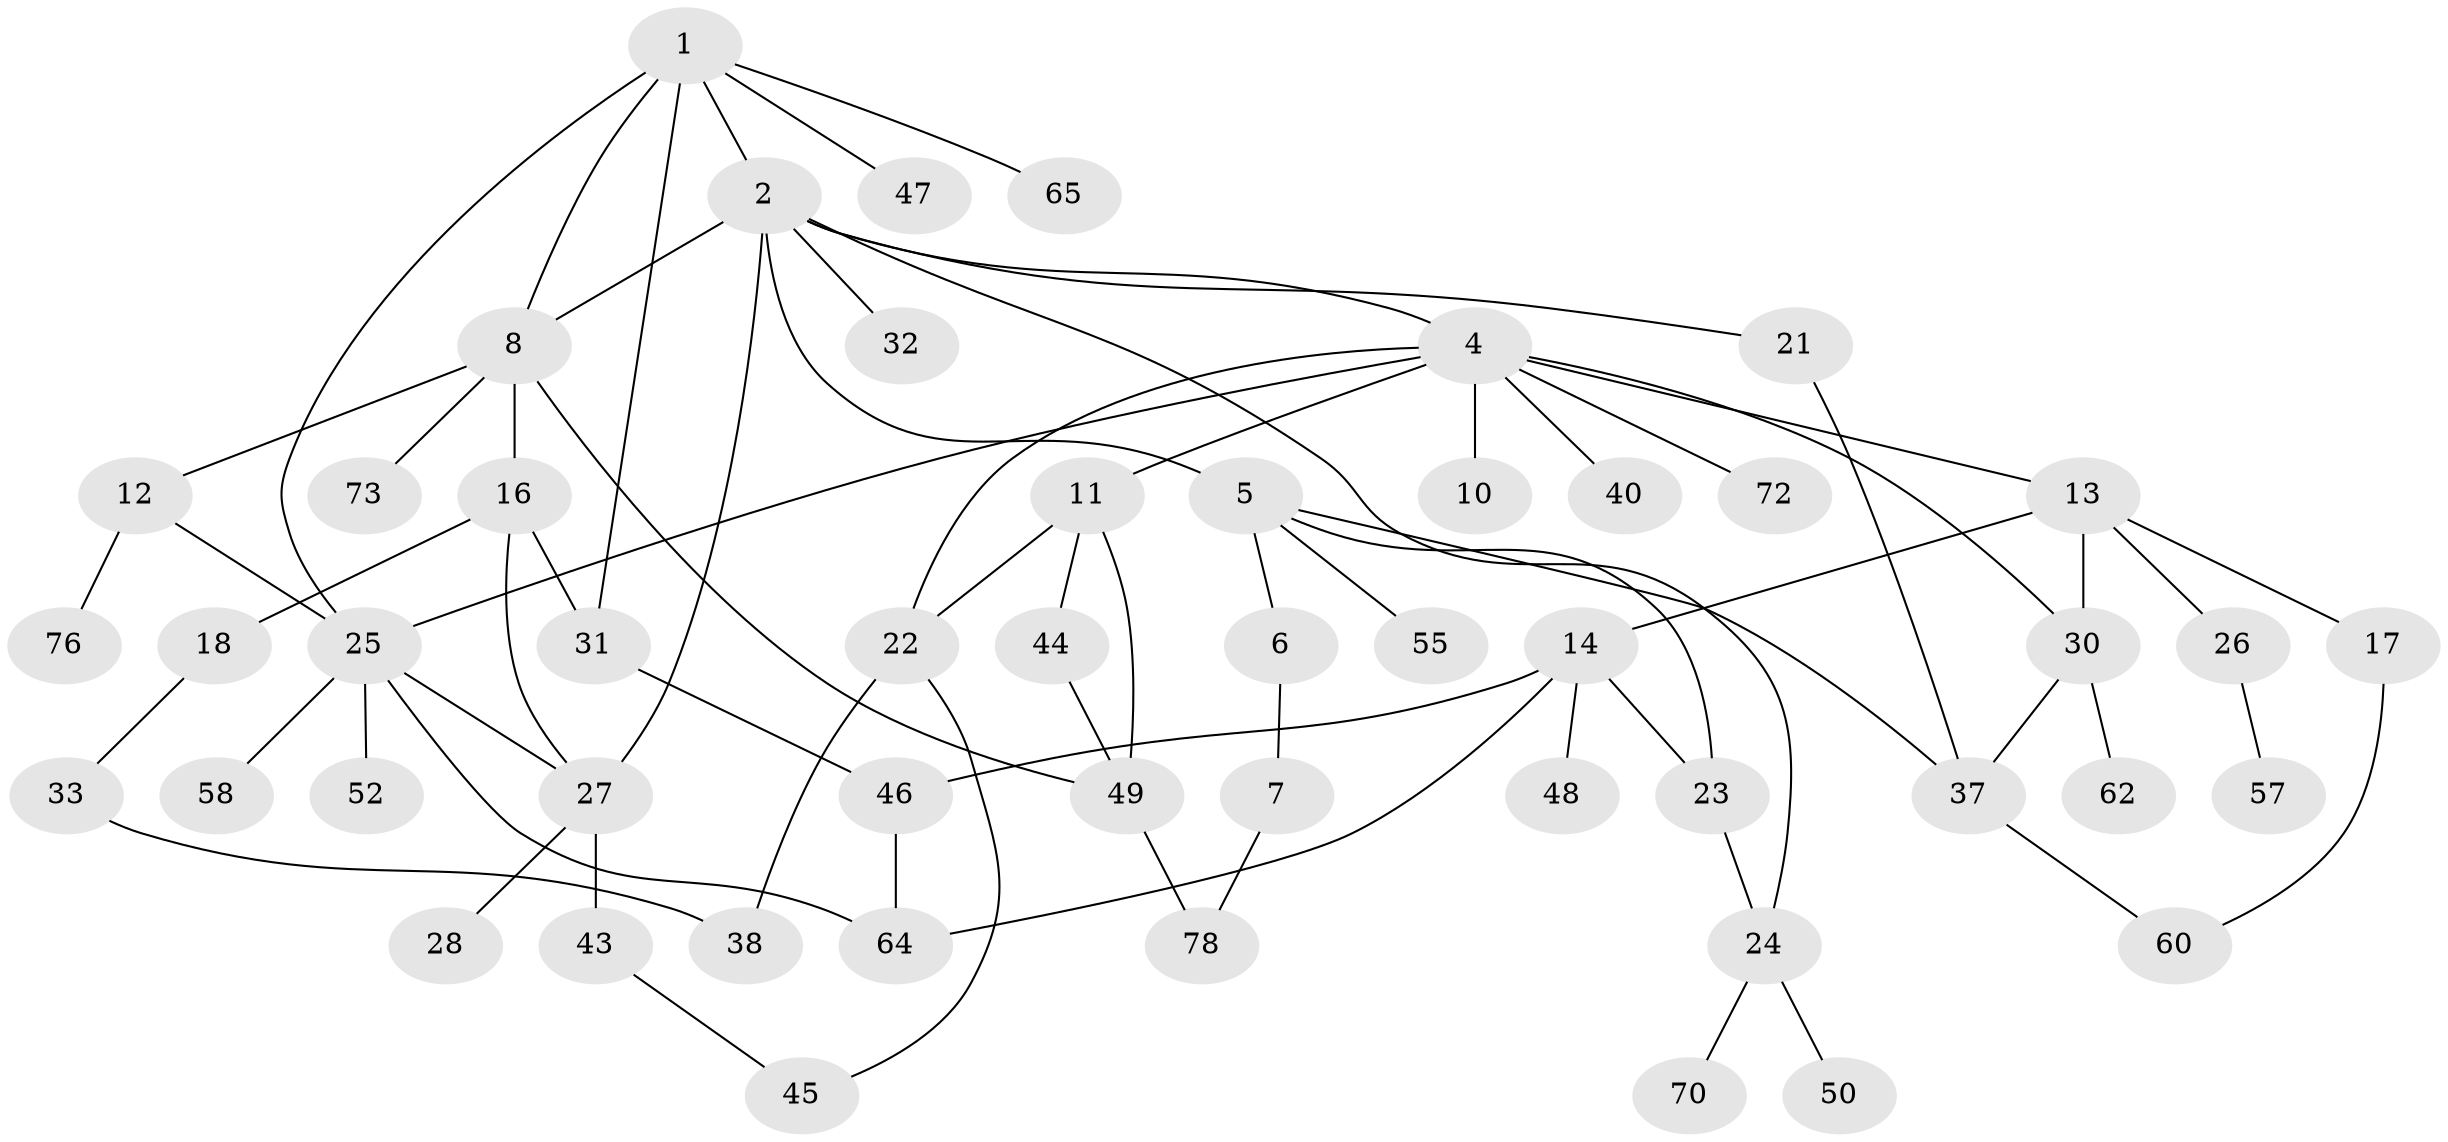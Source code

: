 // original degree distribution, {7: 0.01282051282051282, 5: 0.11538461538461539, 6: 0.02564102564102564, 4: 0.08974358974358974, 2: 0.19230769230769232, 3: 0.19230769230769232, 1: 0.3717948717948718}
// Generated by graph-tools (version 1.1) at 2025/10/02/27/25 16:10:54]
// undirected, 51 vertices, 71 edges
graph export_dot {
graph [start="1"]
  node [color=gray90,style=filled];
  1 [super="+67"];
  2 [super="+3"];
  4 [super="+9"];
  5 [super="+36"];
  6;
  7 [super="+15"];
  8 [super="+19"];
  10;
  11;
  12 [super="+75"];
  13 [super="+20"];
  14 [super="+42"];
  16 [super="+71"];
  17;
  18;
  21 [super="+59"];
  22 [super="+35"];
  23 [super="+39"];
  24 [super="+34"];
  25 [super="+53"];
  26 [super="+63"];
  27 [super="+29"];
  28;
  30 [super="+51"];
  31 [super="+68"];
  32;
  33;
  37 [super="+41"];
  38 [super="+74"];
  40;
  43;
  44 [super="+77"];
  45 [super="+66"];
  46 [super="+56"];
  47;
  48;
  49 [super="+54"];
  50 [super="+61"];
  52;
  55;
  57;
  58;
  60;
  62;
  64 [super="+69"];
  65;
  70;
  72;
  73;
  76;
  78;
  1 -- 2;
  1 -- 8;
  1 -- 25;
  1 -- 47;
  1 -- 65;
  1 -- 31;
  2 -- 4;
  2 -- 24;
  2 -- 32;
  2 -- 21;
  2 -- 5;
  2 -- 27;
  2 -- 8;
  4 -- 10;
  4 -- 13;
  4 -- 72;
  4 -- 22;
  4 -- 40;
  4 -- 11;
  4 -- 30;
  4 -- 25;
  5 -- 6;
  5 -- 23;
  5 -- 37;
  5 -- 55;
  6 -- 7;
  7 -- 78;
  8 -- 12;
  8 -- 16;
  8 -- 49;
  8 -- 73;
  11 -- 22;
  11 -- 44;
  11 -- 49;
  12 -- 76;
  12 -- 25;
  13 -- 14;
  13 -- 17;
  13 -- 26;
  13 -- 30;
  14 -- 48;
  14 -- 64;
  14 -- 46;
  14 -- 23;
  16 -- 18;
  16 -- 31;
  16 -- 27;
  17 -- 60;
  18 -- 33;
  21 -- 37;
  22 -- 38;
  22 -- 45;
  23 -- 24;
  24 -- 50;
  24 -- 70;
  25 -- 52;
  25 -- 58;
  25 -- 64;
  25 -- 27;
  26 -- 57;
  27 -- 28;
  27 -- 43;
  30 -- 62;
  30 -- 37;
  31 -- 46;
  33 -- 38;
  37 -- 60;
  43 -- 45;
  44 -- 49;
  46 -- 64;
  49 -- 78;
}
